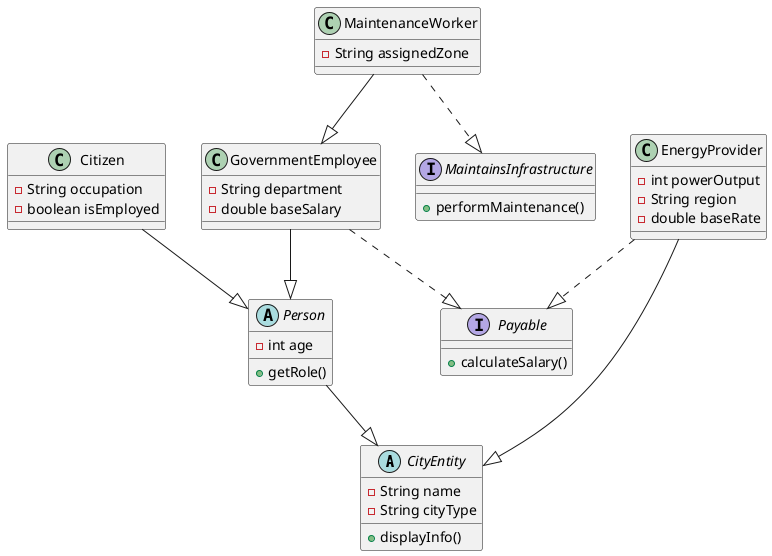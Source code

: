 @startuml


abstract class CityEntity{
    -String name
    -String cityType
    +displayInfo()
}

abstract class Person{
    -int age
    +getRole()
}

interface Payable{
    +calculateSalary()
}

interface MaintainsInfrastructure{
    +performMaintenance()
}

class Citizen{
 -String occupation
 -boolean isEmployed

}

class GovernmentEmployee{
    -String department
    -double baseSalary
}

class MaintenanceWorker{
    -String assignedZone
}

class EnergyProvider{
    -int powerOutput
    -String region
    -double baseRate

    }




Person --|> CityEntity

Citizen --|> Person

GovernmentEmployee --|> Person
GovernmentEmployee ..|> Payable

MaintenanceWorker --|> GovernmentEmployee
MaintenanceWorker ..|> MaintainsInfrastructure

EnergyProvider --|> CityEntity
EnergyProvider ..|> Payable



@enduml